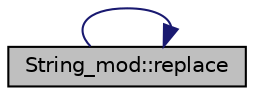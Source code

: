 digraph "String_mod::replace"
{
 // LATEX_PDF_SIZE
  edge [fontname="Helvetica",fontsize="10",labelfontname="Helvetica",labelfontsize="10"];
  node [fontname="Helvetica",fontsize="10",shape=record];
  rankdir="LR";
  Node1 [label="String_mod::replace",height=0.2,width=0.4,color="black", fillcolor="grey75", style="filled", fontcolor="black",tooltip="Replace all instances of the input search assumed-size character vector in the input value assumed-si..."];
  Node1 -> Node1 [color="midnightblue",fontsize="10",style="solid",fontname="Helvetica"];
}

